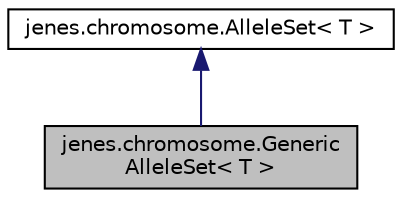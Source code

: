 digraph "jenes.chromosome.GenericAlleleSet&lt; T &gt;"
{
  edge [fontname="Helvetica",fontsize="10",labelfontname="Helvetica",labelfontsize="10"];
  node [fontname="Helvetica",fontsize="10",shape=record];
  Node1 [label="jenes.chromosome.Generic\lAlleleSet\< T \>",height=0.2,width=0.4,color="black", fillcolor="grey75", style="filled" fontcolor="black"];
  Node2 -> Node1 [dir="back",color="midnightblue",fontsize="10",style="solid",fontname="Helvetica"];
  Node2 [label="jenes.chromosome.AlleleSet\< T \>",height=0.2,width=0.4,color="black", fillcolor="white", style="filled",URL="$interfacejenes_1_1chromosome_1_1_allele_set_3_01_t_01_4.html"];
}
